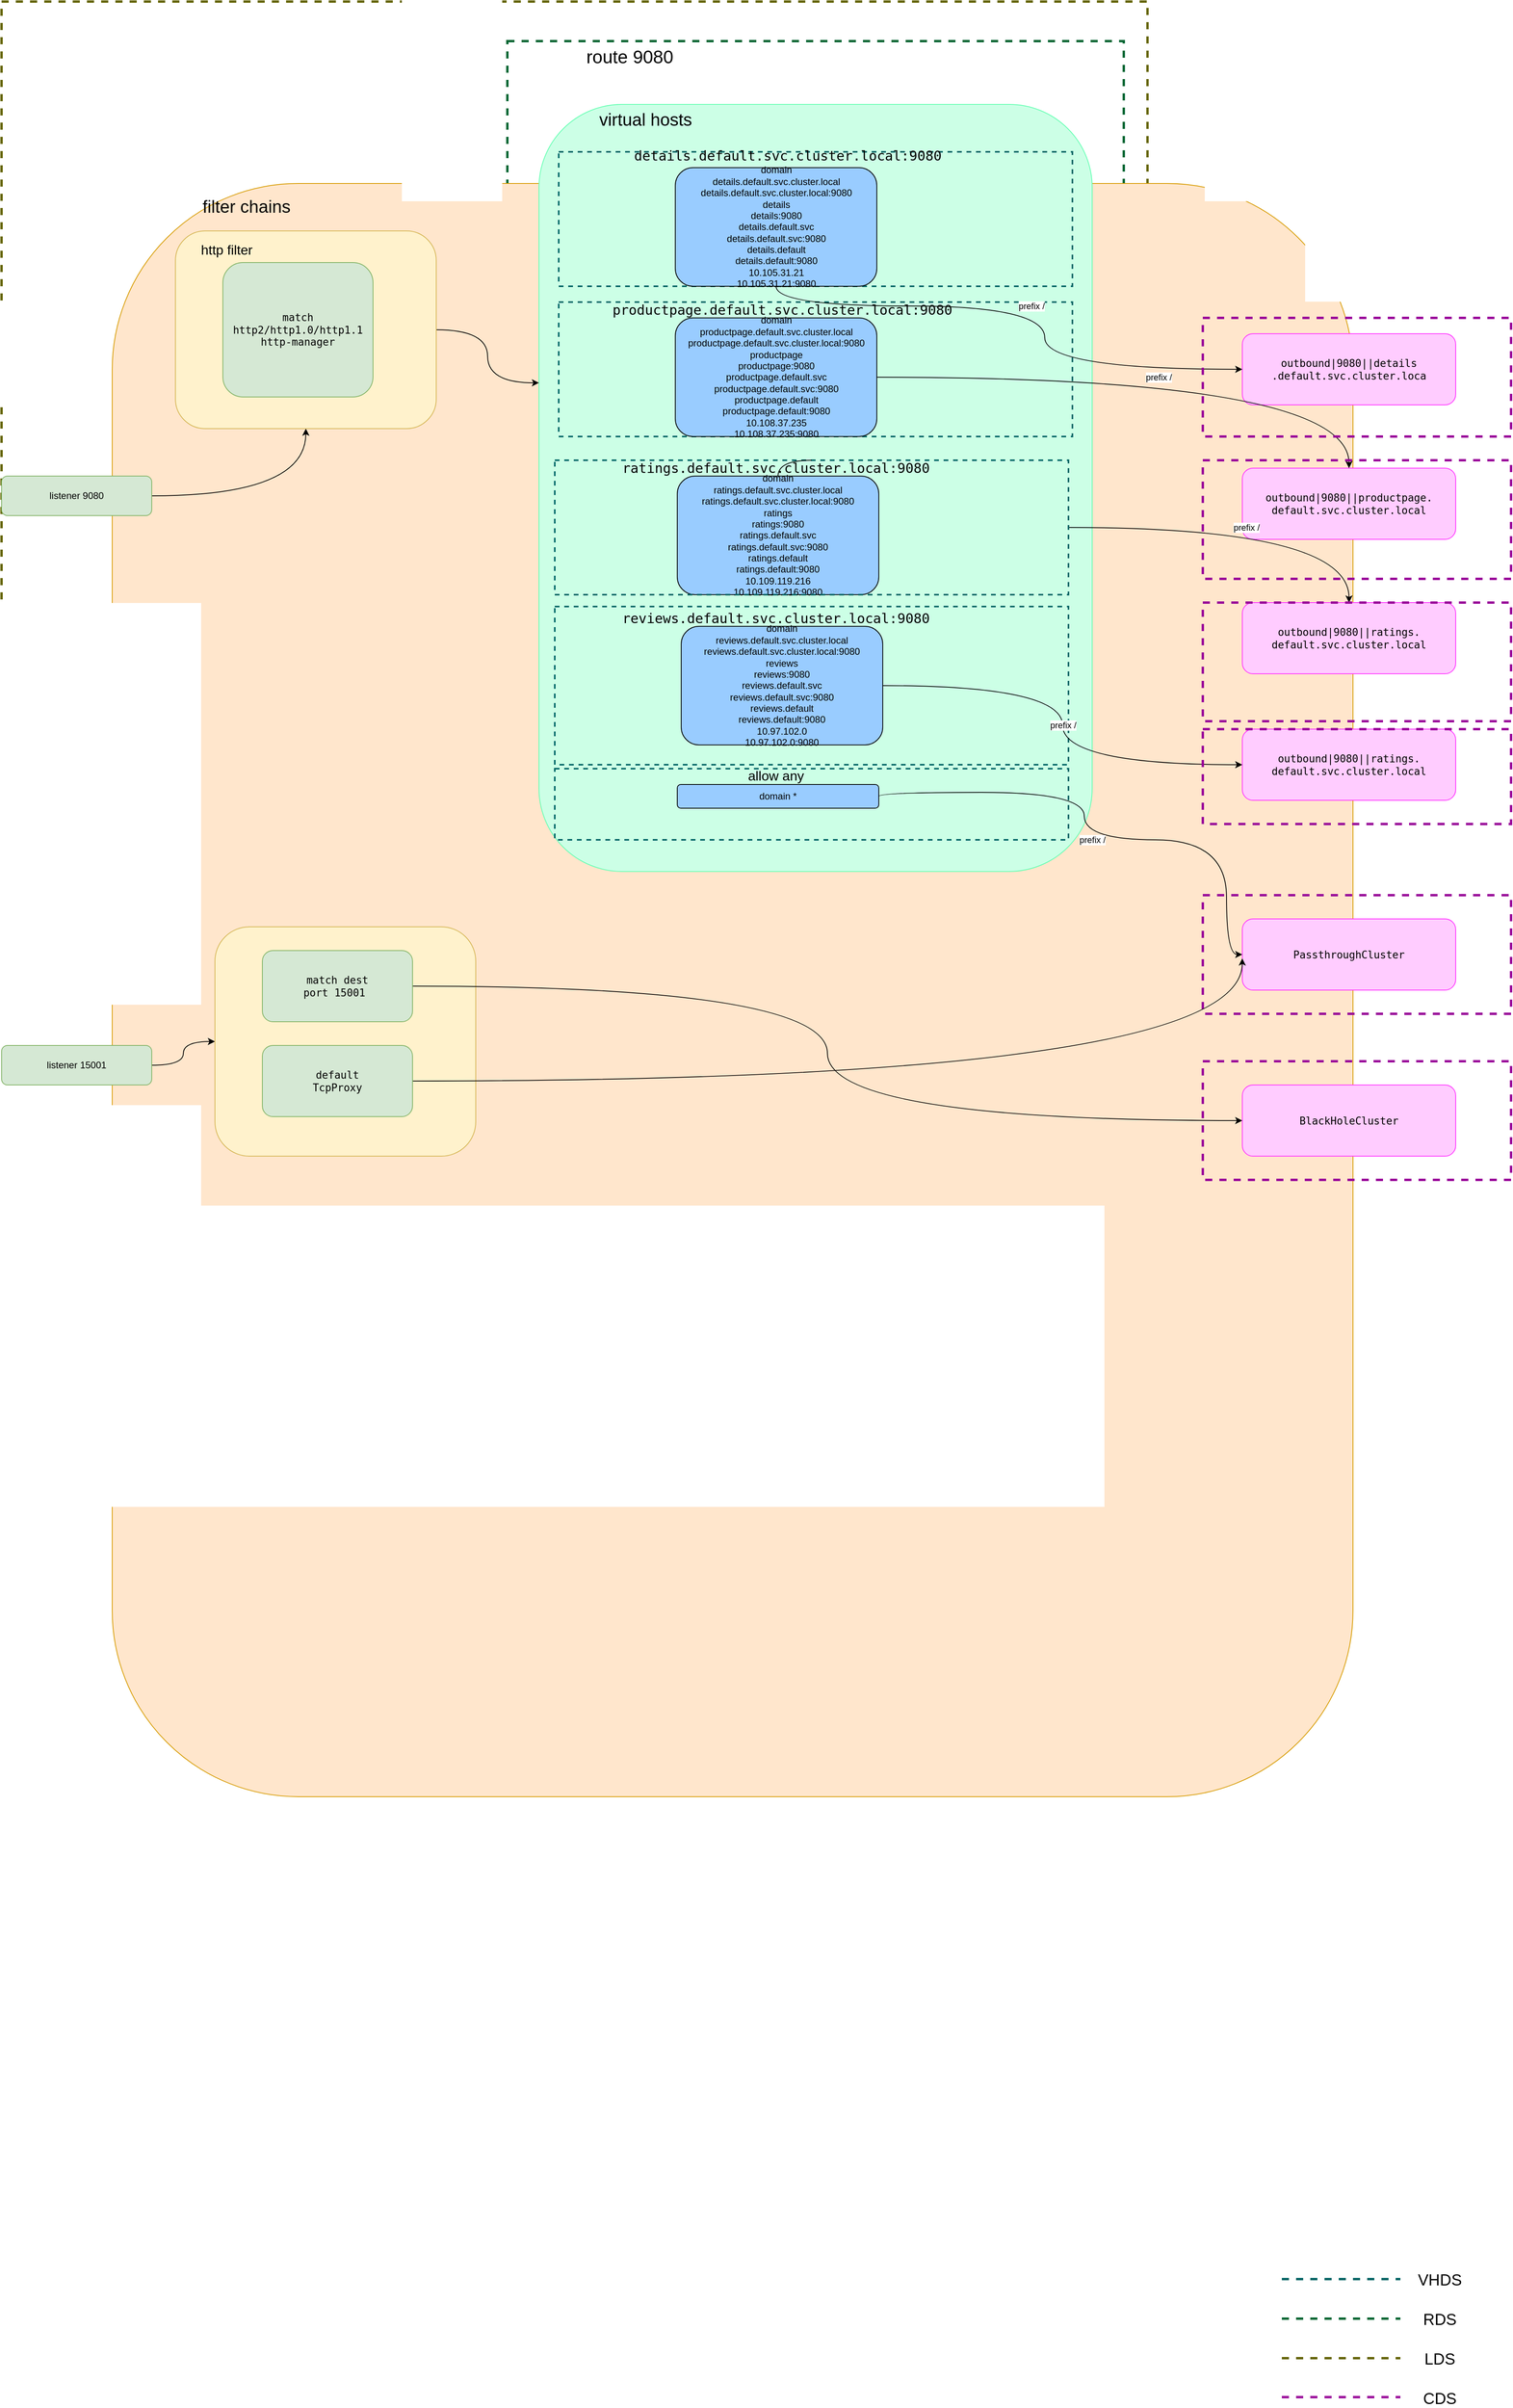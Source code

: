 <mxfile version="15.0.3" type="github">
  <diagram id="Fc24wovbdlsAbXFzseOG" name="第 1 页">
    <mxGraphModel dx="1580" dy="1000" grid="1" gridSize="10" guides="1" tooltips="1" connect="1" arrows="1" fold="1" page="1" pageScale="1" pageWidth="2339" pageHeight="3300" math="0" shadow="0">
      <root>
        <mxCell id="0" />
        <mxCell id="1" parent="0" />
        <mxCell id="VYAuoYHthQ6iFn3R_5oL-76" value="" style="rounded=0;whiteSpace=wrap;html=1;glass=0;dashed=1;sketch=0;strokeWidth=3;fillColor=none;gradientDirection=south;strokeColor=#006633;" vertex="1" parent="1">
          <mxGeometry x="940" y="130" width="780" height="1040" as="geometry" />
        </mxCell>
        <mxCell id="VYAuoYHthQ6iFn3R_5oL-79" value="" style="rounded=0;whiteSpace=wrap;html=1;glass=0;dashed=1;sketch=0;strokeWidth=3;fillColor=none;gradientDirection=south;strokeColor=#666600;" vertex="1" parent="1">
          <mxGeometry x="300" y="80" width="1450" height="1160" as="geometry" />
        </mxCell>
        <mxCell id="VYAuoYHthQ6iFn3R_5oL-59" value="" style="rounded=1;whiteSpace=wrap;html=1;glass=0;sketch=0;strokeColor=#6c8ebf;strokeWidth=1;gradientDirection=south;fillColor=#CCFFFF;" vertex="1" parent="1">
          <mxGeometry x="1040" y="260" width="600" height="870" as="geometry" />
        </mxCell>
        <mxCell id="VYAuoYHthQ6iFn3R_5oL-7" value="" style="rounded=1;whiteSpace=wrap;html=1;fillColor=#ffe6cc;strokeColor=#d79b00;" vertex="1" parent="1">
          <mxGeometry x="440" y="310" width="1570" height="2040" as="geometry" />
        </mxCell>
        <mxCell id="VYAuoYHthQ6iFn3R_5oL-61" value="" style="rounded=1;whiteSpace=wrap;html=1;glass=0;sketch=0;strokeWidth=1;gradientDirection=south;fillColor=#CCFFE6;strokeColor=#66FFB3;" vertex="1" parent="1">
          <mxGeometry x="980" y="210" width="700" height="970" as="geometry" />
        </mxCell>
        <mxCell id="VYAuoYHthQ6iFn3R_5oL-72" value="" style="rounded=0;whiteSpace=wrap;html=1;glass=0;sketch=0;strokeWidth=2;gradientDirection=south;fillColor=none;strokeColor=#006666;dashed=1;" vertex="1" parent="1">
          <mxGeometry x="1000" y="845" width="650" height="200" as="geometry" />
        </mxCell>
        <mxCell id="VYAuoYHthQ6iFn3R_5oL-71" value="" style="rounded=0;whiteSpace=wrap;html=1;glass=0;sketch=0;strokeWidth=2;gradientDirection=south;fillColor=none;strokeColor=#006666;dashed=1;" vertex="1" parent="1">
          <mxGeometry x="1005" y="460" width="650" height="170" as="geometry" />
        </mxCell>
        <mxCell id="VYAuoYHthQ6iFn3R_5oL-69" value="" style="rounded=0;whiteSpace=wrap;html=1;glass=0;sketch=0;strokeWidth=2;gradientDirection=south;fillColor=none;strokeColor=#006666;dashed=1;" vertex="1" parent="1">
          <mxGeometry x="1005" y="270" width="650" height="170" as="geometry" />
        </mxCell>
        <mxCell id="VYAuoYHthQ6iFn3R_5oL-68" value="" style="rounded=0;whiteSpace=wrap;html=1;glass=0;sketch=0;strokeWidth=2;gradientDirection=south;fillColor=none;strokeColor=#006666;dashed=1;" vertex="1" parent="1">
          <mxGeometry x="1000" y="1050" width="650" height="90" as="geometry" />
        </mxCell>
        <mxCell id="VYAuoYHthQ6iFn3R_5oL-64" style="edgeStyle=orthogonalEdgeStyle;curved=1;orthogonalLoop=1;jettySize=auto;html=1;" edge="1" parent="1" source="VYAuoYHthQ6iFn3R_5oL-8" target="VYAuoYHthQ6iFn3R_5oL-10">
          <mxGeometry relative="1" as="geometry" />
        </mxCell>
        <mxCell id="VYAuoYHthQ6iFn3R_5oL-8" value="listener 9080&lt;br&gt;" style="rounded=1;whiteSpace=wrap;html=1;fillColor=#d5e8d4;strokeColor=#82b366;" vertex="1" parent="1">
          <mxGeometry x="300" y="680" width="190" height="50" as="geometry" />
        </mxCell>
        <mxCell id="VYAuoYHthQ6iFn3R_5oL-65" style="edgeStyle=orthogonalEdgeStyle;curved=1;orthogonalLoop=1;jettySize=auto;html=1;entryX=0;entryY=0.363;entryDx=0;entryDy=0;entryPerimeter=0;" edge="1" parent="1" source="VYAuoYHthQ6iFn3R_5oL-10" target="VYAuoYHthQ6iFn3R_5oL-61">
          <mxGeometry relative="1" as="geometry" />
        </mxCell>
        <mxCell id="VYAuoYHthQ6iFn3R_5oL-10" value="" style="rounded=1;whiteSpace=wrap;html=1;fillColor=#fff2cc;strokeColor=#d6b656;align=left;" vertex="1" parent="1">
          <mxGeometry x="520" y="370" width="330" height="250" as="geometry" />
        </mxCell>
        <mxCell id="VYAuoYHthQ6iFn3R_5oL-11" value="&lt;span style=&quot;font-family: monospace ; font-size: 13px&quot;&gt;match http2/http1.0/http1.1&lt;br&gt;http-manager&lt;/span&gt;" style="rounded=1;whiteSpace=wrap;html=1;align=center;fillColor=#d5e8d4;strokeColor=#82b366;" vertex="1" parent="1">
          <mxGeometry x="580" y="410" width="190" height="170" as="geometry" />
        </mxCell>
        <mxCell id="VYAuoYHthQ6iFn3R_5oL-13" style="edgeStyle=orthogonalEdgeStyle;curved=1;orthogonalLoop=1;jettySize=auto;html=1;exitX=0.5;exitY=1;exitDx=0;exitDy=0;" edge="1" parent="1" source="VYAuoYHthQ6iFn3R_5oL-10" target="VYAuoYHthQ6iFn3R_5oL-10">
          <mxGeometry relative="1" as="geometry" />
        </mxCell>
        <mxCell id="VYAuoYHthQ6iFn3R_5oL-14" value="&lt;font style=&quot;font-size: 22px&quot;&gt;filter chains&lt;/font&gt;" style="text;html=1;strokeColor=none;fillColor=none;align=center;verticalAlign=middle;whiteSpace=wrap;rounded=0;" vertex="1" parent="1">
          <mxGeometry x="540" y="320" width="140" height="40" as="geometry" />
        </mxCell>
        <mxCell id="VYAuoYHthQ6iFn3R_5oL-15" value="&lt;font style=&quot;font-size: 17px&quot;&gt;http filter&lt;/font&gt;" style="text;html=1;strokeColor=none;fillColor=none;align=center;verticalAlign=middle;whiteSpace=wrap;rounded=0;" vertex="1" parent="1">
          <mxGeometry x="540" y="380" width="90" height="30" as="geometry" />
        </mxCell>
        <mxCell id="VYAuoYHthQ6iFn3R_5oL-36" value="prefix /" style="edgeStyle=orthogonalEdgeStyle;curved=1;orthogonalLoop=1;jettySize=auto;html=1;exitX=1;exitY=0.5;exitDx=0;exitDy=0;entryX=0;entryY=0.5;entryDx=0;entryDy=0;" edge="1" parent="1" source="VYAuoYHthQ6iFn3R_5oL-16" target="VYAuoYHthQ6iFn3R_5oL-17">
          <mxGeometry relative="1" as="geometry">
            <Array as="points">
              <mxPoint x="1410" y="1080" />
              <mxPoint x="1670" y="1080" />
              <mxPoint x="1670" y="1140" />
              <mxPoint x="1850" y="1140" />
            </Array>
          </mxGeometry>
        </mxCell>
        <mxCell id="VYAuoYHthQ6iFn3R_5oL-16" value="domain *" style="rounded=1;whiteSpace=wrap;html=1;fillColor=#99CCFF;" vertex="1" parent="1">
          <mxGeometry x="1155" y="1070" width="255" height="30" as="geometry" />
        </mxCell>
        <mxCell id="VYAuoYHthQ6iFn3R_5oL-17" value="&lt;span style=&quot;font-family: monospace ; font-size: 13px&quot;&gt;PassthroughCluster&lt;/span&gt;" style="rounded=1;whiteSpace=wrap;html=1;fillColor=#FFCCFF;strokeColor=#FF33FF;" vertex="1" parent="1">
          <mxGeometry x="1870" y="1240" width="270" height="90" as="geometry" />
        </mxCell>
        <mxCell id="VYAuoYHthQ6iFn3R_5oL-18" value="&lt;span style=&quot;font-family: monospace ; font-size: 13px&quot;&gt;outbound|9080||details&lt;br&gt;.default.svc.cluster.loca&lt;/span&gt;" style="rounded=1;whiteSpace=wrap;html=1;fillColor=#FFCCFF;strokeColor=#FF33FF;" vertex="1" parent="1">
          <mxGeometry x="1870" y="500" width="270" height="90" as="geometry" />
        </mxCell>
        <mxCell id="VYAuoYHthQ6iFn3R_5oL-19" value="&lt;span style=&quot;font-family: monospace ; font-size: 13px&quot;&gt;outbound|9080||productpage.&lt;br&gt;default.svc.cluster.local&lt;/span&gt;" style="rounded=1;whiteSpace=wrap;html=1;fillColor=#FFCCFF;strokeColor=#FF33FF;" vertex="1" parent="1">
          <mxGeometry x="1870" y="670" width="270" height="90" as="geometry" />
        </mxCell>
        <mxCell id="VYAuoYHthQ6iFn3R_5oL-20" value="&lt;span style=&quot;font-family: monospace ; font-size: 13px&quot;&gt;outbound|9080||ratings.&lt;br&gt;default.svc.cluster.local&lt;/span&gt;" style="rounded=1;whiteSpace=wrap;html=1;fillColor=#FFCCFF;strokeColor=#FF33FF;" vertex="1" parent="1">
          <mxGeometry x="1870" y="840" width="270" height="90" as="geometry" />
        </mxCell>
        <mxCell id="VYAuoYHthQ6iFn3R_5oL-21" value="&lt;span style=&quot;font-family: monospace ; font-size: 13px&quot;&gt;outbound|9080||ratings.&lt;br&gt;default.svc.cluster.local&lt;/span&gt;" style="rounded=1;whiteSpace=wrap;html=1;fillColor=#FFCCFF;strokeColor=#FF33FF;" vertex="1" parent="1">
          <mxGeometry x="1870" y="1000" width="270" height="90" as="geometry" />
        </mxCell>
        <mxCell id="VYAuoYHthQ6iFn3R_5oL-23" value="&lt;font style=&quot;font-size: 17px&quot;&gt;allow any&lt;/font&gt;" style="text;html=1;strokeColor=none;fillColor=none;align=center;verticalAlign=middle;whiteSpace=wrap;rounded=0;" vertex="1" parent="1">
          <mxGeometry x="1220" y="1050" width="120" height="20" as="geometry" />
        </mxCell>
        <mxCell id="VYAuoYHthQ6iFn3R_5oL-24" value="&lt;span style=&quot;font-family: monospace&quot;&gt;&lt;font style=&quot;font-size: 17px&quot;&gt;details.default.svc.cluster.local:9080&lt;/font&gt;&lt;/span&gt;" style="text;html=1;strokeColor=none;fillColor=none;align=center;verticalAlign=middle;whiteSpace=wrap;rounded=0;" vertex="1" parent="1">
          <mxGeometry x="1210" y="270" width="170" height="10" as="geometry" />
        </mxCell>
        <mxCell id="VYAuoYHthQ6iFn3R_5oL-37" value="prefix /" style="edgeStyle=orthogonalEdgeStyle;curved=1;orthogonalLoop=1;jettySize=auto;html=1;entryX=0;entryY=0.5;entryDx=0;entryDy=0;" edge="1" parent="1" source="VYAuoYHthQ6iFn3R_5oL-26" target="VYAuoYHthQ6iFn3R_5oL-18">
          <mxGeometry relative="1" as="geometry">
            <Array as="points">
              <mxPoint x="1620" y="465" />
              <mxPoint x="1620" y="545" />
            </Array>
          </mxGeometry>
        </mxCell>
        <mxCell id="VYAuoYHthQ6iFn3R_5oL-26" value="&lt;span&gt;domain&lt;/span&gt;&lt;br&gt;&lt;span&gt;details.default.svc.cluster.local&lt;/span&gt;&lt;br&gt;&lt;span&gt;details.default.svc.cluster.local:9080&lt;/span&gt;&lt;br&gt;&lt;span&gt;details&lt;/span&gt;&lt;br&gt;&lt;span&gt;details:9080&lt;/span&gt;&lt;br&gt;&lt;span&gt;details.default.svc&lt;/span&gt;&lt;br&gt;&lt;span&gt;details.default.svc:9080&lt;/span&gt;&lt;br&gt;&lt;span&gt;details.default&lt;/span&gt;&lt;br&gt;&lt;span&gt;details.default:9080&lt;/span&gt;&lt;br&gt;&lt;span&gt;10.105.31.21&lt;/span&gt;&lt;br&gt;&lt;span&gt;10.105.31.21:9080&lt;/span&gt;" style="rounded=1;whiteSpace=wrap;html=1;align=center;fillColor=#99CCFF;" vertex="1" parent="1">
          <mxGeometry x="1152.5" y="290" width="255" height="150" as="geometry" />
        </mxCell>
        <mxCell id="VYAuoYHthQ6iFn3R_5oL-38" value="prefix /" style="edgeStyle=orthogonalEdgeStyle;curved=1;orthogonalLoop=1;jettySize=auto;html=1;" edge="1" parent="1" source="VYAuoYHthQ6iFn3R_5oL-27" target="VYAuoYHthQ6iFn3R_5oL-19">
          <mxGeometry relative="1" as="geometry" />
        </mxCell>
        <mxCell id="VYAuoYHthQ6iFn3R_5oL-27" value="&lt;span&gt;domain&lt;/span&gt;&lt;br&gt;&lt;span&gt;productpage.default.svc.cluster.local&lt;/span&gt;&lt;br&gt;&lt;span&gt;productpage.default.svc.cluster.local:9080&lt;/span&gt;&lt;br&gt;&lt;span&gt;productpage&lt;/span&gt;&lt;br&gt;&lt;span&gt;productpage:9080&lt;/span&gt;&lt;br&gt;&lt;span&gt;productpage.default.svc&lt;/span&gt;&lt;br&gt;&lt;span&gt;productpage.default.svc:9080&lt;/span&gt;&lt;br&gt;&lt;span&gt;productpage.default&lt;/span&gt;&lt;br&gt;&lt;span&gt;productpage.default:9080&lt;/span&gt;&lt;br&gt;&lt;span&gt;10.108.37.235&lt;/span&gt;&lt;br&gt;&lt;span&gt;10.108.37.235:9080&lt;/span&gt;" style="rounded=1;whiteSpace=wrap;html=1;align=center;fillColor=#99CCFF;" vertex="1" parent="1">
          <mxGeometry x="1152.5" y="480" width="255" height="150" as="geometry" />
        </mxCell>
        <mxCell id="VYAuoYHthQ6iFn3R_5oL-28" value="&lt;span style=&quot;font-family: monospace&quot;&gt;&lt;font style=&quot;font-size: 17px&quot;&gt;productpage.default.svc.cluster.local:9080&lt;/font&gt;&lt;/span&gt;" style="text;html=1;strokeColor=none;fillColor=none;align=center;verticalAlign=middle;whiteSpace=wrap;rounded=0;" vertex="1" parent="1">
          <mxGeometry x="1152.5" y="460" width="270" height="20" as="geometry" />
        </mxCell>
        <mxCell id="VYAuoYHthQ6iFn3R_5oL-40" value="prefix /" style="edgeStyle=orthogonalEdgeStyle;curved=1;orthogonalLoop=1;jettySize=auto;html=1;startArrow=none;" edge="1" parent="1" source="VYAuoYHthQ6iFn3R_5oL-70" target="VYAuoYHthQ6iFn3R_5oL-20">
          <mxGeometry relative="1" as="geometry" />
        </mxCell>
        <mxCell id="VYAuoYHthQ6iFn3R_5oL-29" value="&lt;span&gt;domain&lt;/span&gt;&lt;br&gt;&lt;span&gt;ratings.default.svc.cluster.local&lt;/span&gt;&lt;br&gt;&lt;span&gt;ratings.default.svc.cluster.local:9080&lt;/span&gt;&lt;br&gt;&lt;span&gt;ratings&lt;/span&gt;&lt;br&gt;&lt;span&gt;ratings:9080&lt;/span&gt;&lt;br&gt;&lt;span&gt;ratings.default.svc&lt;/span&gt;&lt;br&gt;&lt;span&gt;ratings.default.svc:9080&lt;/span&gt;&lt;br&gt;&lt;span&gt;ratings.default&lt;/span&gt;&lt;br&gt;&lt;span&gt;ratings.default:9080&lt;/span&gt;&lt;br&gt;&lt;span&gt;10.109.119.216&lt;/span&gt;&lt;br&gt;&lt;span&gt;10.109.119.216:9080&lt;/span&gt;" style="rounded=1;whiteSpace=wrap;html=1;align=center;fillColor=#99CCFF;" vertex="1" parent="1">
          <mxGeometry x="1155" y="680" width="255" height="150" as="geometry" />
        </mxCell>
        <mxCell id="VYAuoYHthQ6iFn3R_5oL-30" value="&lt;span style=&quot;font-family: monospace&quot;&gt;&lt;font style=&quot;font-size: 17px&quot;&gt;ratings.default.svc.cluster.local:9080&lt;/font&gt;&lt;/span&gt;" style="text;html=1;strokeColor=none;fillColor=none;align=center;verticalAlign=middle;whiteSpace=wrap;rounded=0;" vertex="1" parent="1">
          <mxGeometry x="1145" y="660" width="270" height="20" as="geometry" />
        </mxCell>
        <mxCell id="VYAuoYHthQ6iFn3R_5oL-41" value="prefix /" style="edgeStyle=orthogonalEdgeStyle;curved=1;orthogonalLoop=1;jettySize=auto;html=1;" edge="1" parent="1" source="VYAuoYHthQ6iFn3R_5oL-31" target="VYAuoYHthQ6iFn3R_5oL-21">
          <mxGeometry relative="1" as="geometry" />
        </mxCell>
        <mxCell id="VYAuoYHthQ6iFn3R_5oL-31" value="&lt;span&gt;domain&lt;/span&gt;&lt;br&gt;&lt;span&gt;reviews.default.svc.cluster.local&lt;/span&gt;&lt;br&gt;&lt;span&gt;reviews.default.svc.cluster.local:9080&lt;/span&gt;&lt;br&gt;&lt;span&gt;reviews&lt;/span&gt;&lt;br&gt;&lt;span&gt;reviews:9080&lt;/span&gt;&lt;br&gt;&lt;span&gt;reviews.default.svc&lt;/span&gt;&lt;br&gt;&lt;span&gt;reviews.default.svc:9080&lt;/span&gt;&lt;br&gt;&lt;span&gt;reviews.default&lt;/span&gt;&lt;br&gt;&lt;span&gt;reviews.default:9080&lt;/span&gt;&lt;br&gt;&lt;span&gt;10.97.102.0&lt;/span&gt;&lt;br&gt;&lt;span&gt;10.97.102.0:9080&lt;/span&gt;" style="rounded=1;whiteSpace=wrap;html=1;align=center;fillColor=#99CCFF;" vertex="1" parent="1">
          <mxGeometry x="1160" y="870" width="255" height="150" as="geometry" />
        </mxCell>
        <mxCell id="VYAuoYHthQ6iFn3R_5oL-32" value="&lt;span style=&quot;font-family: monospace&quot;&gt;&lt;font style=&quot;font-size: 17px&quot;&gt;reviews.default.svc.cluster.local:9080&lt;/font&gt;&lt;/span&gt;" style="text;html=1;strokeColor=none;fillColor=none;align=center;verticalAlign=middle;whiteSpace=wrap;rounded=0;" vertex="1" parent="1">
          <mxGeometry x="1145" y="850" width="270" height="20" as="geometry" />
        </mxCell>
        <mxCell id="VYAuoYHthQ6iFn3R_5oL-60" value="&lt;font style=&quot;font-size: 22px&quot;&gt;virtual hosts&lt;/font&gt;" style="text;html=1;strokeColor=none;fillColor=none;align=center;verticalAlign=middle;whiteSpace=wrap;rounded=0;glass=0;sketch=0;" vertex="1" parent="1">
          <mxGeometry x="1040" y="220" width="150" height="20" as="geometry" />
        </mxCell>
        <mxCell id="VYAuoYHthQ6iFn3R_5oL-62" value="&lt;font style=&quot;font-size: 23px&quot;&gt;route 9080&lt;/font&gt;" style="text;html=1;strokeColor=none;fillColor=none;align=center;verticalAlign=middle;whiteSpace=wrap;rounded=0;glass=0;sketch=0;" vertex="1" parent="1">
          <mxGeometry x="1000" y="140" width="190" height="20" as="geometry" />
        </mxCell>
        <mxCell id="VYAuoYHthQ6iFn3R_5oL-73" value="" style="endArrow=none;dashed=1;html=1;strokeWidth=3;strokeColor=#006666;" edge="1" parent="1">
          <mxGeometry width="50" height="50" relative="1" as="geometry">
            <mxPoint x="1920" y="2960" as="sourcePoint" />
            <mxPoint x="2070" y="2960" as="targetPoint" />
          </mxGeometry>
        </mxCell>
        <mxCell id="VYAuoYHthQ6iFn3R_5oL-74" value="&lt;font style=&quot;font-size: 20px&quot;&gt;VHDS&lt;/font&gt;" style="text;html=1;strokeColor=none;fillColor=none;align=center;verticalAlign=middle;whiteSpace=wrap;rounded=0;glass=0;dashed=1;sketch=0;" vertex="1" parent="1">
          <mxGeometry x="2100" y="2950" width="40" height="20" as="geometry" />
        </mxCell>
        <mxCell id="VYAuoYHthQ6iFn3R_5oL-77" value="" style="endArrow=none;dashed=1;html=1;strokeWidth=3;strokeColor=#006633;" edge="1" parent="1">
          <mxGeometry width="50" height="50" relative="1" as="geometry">
            <mxPoint x="1920" y="3010" as="sourcePoint" />
            <mxPoint x="2070" y="3010" as="targetPoint" />
          </mxGeometry>
        </mxCell>
        <mxCell id="VYAuoYHthQ6iFn3R_5oL-78" value="&lt;font style=&quot;font-size: 20px&quot;&gt;RDS&lt;/font&gt;" style="text;html=1;strokeColor=none;fillColor=none;align=center;verticalAlign=middle;whiteSpace=wrap;rounded=0;glass=0;dashed=1;sketch=0;" vertex="1" parent="1">
          <mxGeometry x="2100" y="3000" width="40" height="20" as="geometry" />
        </mxCell>
        <mxCell id="VYAuoYHthQ6iFn3R_5oL-80" value="" style="endArrow=none;dashed=1;html=1;strokeWidth=3;strokeColor=#666600;" edge="1" parent="1">
          <mxGeometry width="50" height="50" relative="1" as="geometry">
            <mxPoint x="1920" y="3060" as="sourcePoint" />
            <mxPoint x="2070" y="3060" as="targetPoint" />
          </mxGeometry>
        </mxCell>
        <mxCell id="VYAuoYHthQ6iFn3R_5oL-81" value="&lt;font style=&quot;font-size: 20px&quot;&gt;LDS&lt;/font&gt;" style="text;html=1;strokeColor=none;fillColor=none;align=center;verticalAlign=middle;whiteSpace=wrap;rounded=0;glass=0;dashed=1;sketch=0;" vertex="1" parent="1">
          <mxGeometry x="2100" y="3050" width="40" height="20" as="geometry" />
        </mxCell>
        <mxCell id="VYAuoYHthQ6iFn3R_5oL-83" value="" style="rounded=0;whiteSpace=wrap;html=1;glass=0;dashed=1;sketch=0;strokeWidth=3;gradientDirection=south;fillColor=none;strokeColor=#990099;" vertex="1" parent="1">
          <mxGeometry x="1820" y="480" width="390" height="150" as="geometry" />
        </mxCell>
        <mxCell id="VYAuoYHthQ6iFn3R_5oL-84" value="" style="rounded=0;whiteSpace=wrap;html=1;glass=0;dashed=1;sketch=0;strokeWidth=3;gradientDirection=south;fillColor=none;strokeColor=#990099;" vertex="1" parent="1">
          <mxGeometry x="1820" y="660" width="390" height="150" as="geometry" />
        </mxCell>
        <mxCell id="VYAuoYHthQ6iFn3R_5oL-85" value="" style="rounded=0;whiteSpace=wrap;html=1;glass=0;dashed=1;sketch=0;strokeWidth=3;gradientDirection=south;fillColor=none;strokeColor=#990099;" vertex="1" parent="1">
          <mxGeometry x="1820" y="840" width="390" height="150" as="geometry" />
        </mxCell>
        <mxCell id="VYAuoYHthQ6iFn3R_5oL-86" value="" style="rounded=0;whiteSpace=wrap;html=1;glass=0;dashed=1;sketch=0;strokeWidth=3;gradientDirection=south;fillColor=none;strokeColor=#990099;" vertex="1" parent="1">
          <mxGeometry x="1820" y="1000" width="390" height="120" as="geometry" />
        </mxCell>
        <mxCell id="VYAuoYHthQ6iFn3R_5oL-87" value="" style="endArrow=none;dashed=1;html=1;strokeWidth=3;strokeColor=#990099;" edge="1" parent="1">
          <mxGeometry width="50" height="50" relative="1" as="geometry">
            <mxPoint x="1920" y="3109.29" as="sourcePoint" />
            <mxPoint x="2070.0" y="3109.29" as="targetPoint" />
          </mxGeometry>
        </mxCell>
        <mxCell id="VYAuoYHthQ6iFn3R_5oL-88" value="&lt;font style=&quot;font-size: 20px&quot;&gt;CDS&lt;/font&gt;" style="text;html=1;strokeColor=none;fillColor=none;align=center;verticalAlign=middle;whiteSpace=wrap;rounded=0;glass=0;dashed=1;sketch=0;" vertex="1" parent="1">
          <mxGeometry x="2100" y="3100" width="40" height="20" as="geometry" />
        </mxCell>
        <mxCell id="VYAuoYHthQ6iFn3R_5oL-102" style="edgeStyle=orthogonalEdgeStyle;curved=1;orthogonalLoop=1;jettySize=auto;html=1;strokeColor=#000000;strokeWidth=1;" edge="1" parent="1" source="VYAuoYHthQ6iFn3R_5oL-90" target="VYAuoYHthQ6iFn3R_5oL-93">
          <mxGeometry relative="1" as="geometry" />
        </mxCell>
        <mxCell id="VYAuoYHthQ6iFn3R_5oL-90" value="listener 15001" style="rounded=1;whiteSpace=wrap;html=1;fillColor=#d5e8d4;strokeColor=#82b366;" vertex="1" parent="1">
          <mxGeometry x="300" y="1400" width="190" height="50" as="geometry" />
        </mxCell>
        <mxCell id="VYAuoYHthQ6iFn3R_5oL-70" value="" style="rounded=0;whiteSpace=wrap;html=1;glass=0;sketch=0;strokeWidth=2;gradientDirection=south;fillColor=none;strokeColor=#006666;dashed=1;" vertex="1" parent="1">
          <mxGeometry x="1000" y="660" width="650" height="170" as="geometry" />
        </mxCell>
        <mxCell id="VYAuoYHthQ6iFn3R_5oL-92" value="" style="edgeStyle=orthogonalEdgeStyle;curved=1;orthogonalLoop=1;jettySize=auto;html=1;endArrow=none;" edge="1" parent="1" source="VYAuoYHthQ6iFn3R_5oL-29" target="VYAuoYHthQ6iFn3R_5oL-70">
          <mxGeometry relative="1" as="geometry">
            <mxPoint x="1410" y="755.0" as="sourcePoint" />
            <mxPoint x="2005.0" y="840.0" as="targetPoint" />
          </mxGeometry>
        </mxCell>
        <mxCell id="VYAuoYHthQ6iFn3R_5oL-82" value="" style="rounded=0;whiteSpace=wrap;html=1;glass=0;dashed=1;sketch=0;strokeWidth=3;gradientDirection=south;fillColor=none;strokeColor=#990099;" vertex="1" parent="1">
          <mxGeometry x="1820" y="1210" width="390" height="150" as="geometry" />
        </mxCell>
        <mxCell id="VYAuoYHthQ6iFn3R_5oL-93" value="" style="rounded=1;whiteSpace=wrap;html=1;fillColor=#fff2cc;strokeColor=#d6b656;align=left;" vertex="1" parent="1">
          <mxGeometry x="570" y="1250" width="330" height="290" as="geometry" />
        </mxCell>
        <mxCell id="VYAuoYHthQ6iFn3R_5oL-101" style="edgeStyle=orthogonalEdgeStyle;curved=1;orthogonalLoop=1;jettySize=auto;html=1;entryX=0;entryY=0.5;entryDx=0;entryDy=0;strokeColor=#000000;strokeWidth=1;" edge="1" parent="1" source="VYAuoYHthQ6iFn3R_5oL-94" target="VYAuoYHthQ6iFn3R_5oL-96">
          <mxGeometry relative="1" as="geometry" />
        </mxCell>
        <mxCell id="VYAuoYHthQ6iFn3R_5oL-94" value="&lt;span style=&quot;font-family: monospace ; font-size: 13px&quot;&gt;match dest &lt;br&gt;port 15001&amp;nbsp;&lt;/span&gt;" style="rounded=1;whiteSpace=wrap;html=1;align=center;fillColor=#d5e8d4;strokeColor=#82b366;" vertex="1" parent="1">
          <mxGeometry x="630" y="1280" width="190" height="90" as="geometry" />
        </mxCell>
        <mxCell id="VYAuoYHthQ6iFn3R_5oL-99" style="edgeStyle=orthogonalEdgeStyle;curved=1;orthogonalLoop=1;jettySize=auto;html=1;entryX=0.128;entryY=0.533;entryDx=0;entryDy=0;entryPerimeter=0;strokeWidth=1;" edge="1" parent="1" source="VYAuoYHthQ6iFn3R_5oL-95" target="VYAuoYHthQ6iFn3R_5oL-82">
          <mxGeometry relative="1" as="geometry" />
        </mxCell>
        <mxCell id="VYAuoYHthQ6iFn3R_5oL-95" value="&lt;font face=&quot;monospace&quot;&gt;&lt;span style=&quot;font-size: 13px&quot;&gt;default&lt;br&gt;&lt;/span&gt;&lt;/font&gt;&lt;span style=&quot;font-family: monospace ; font-size: 13px&quot;&gt;TcpProxy&lt;/span&gt;&lt;font face=&quot;monospace&quot;&gt;&lt;span style=&quot;font-size: 13px&quot;&gt;&lt;br&gt;&lt;/span&gt;&lt;/font&gt;" style="rounded=1;whiteSpace=wrap;html=1;align=center;fillColor=#d5e8d4;strokeColor=#82b366;" vertex="1" parent="1">
          <mxGeometry x="630" y="1400" width="190" height="90" as="geometry" />
        </mxCell>
        <mxCell id="VYAuoYHthQ6iFn3R_5oL-96" value="&lt;span style=&quot;font-family: monospace ; font-size: 13px&quot;&gt;BlackHoleCluster&lt;/span&gt;" style="rounded=1;whiteSpace=wrap;html=1;fillColor=#FFCCFF;strokeColor=#FF33FF;" vertex="1" parent="1">
          <mxGeometry x="1870" y="1450" width="270" height="90" as="geometry" />
        </mxCell>
        <mxCell id="VYAuoYHthQ6iFn3R_5oL-97" value="" style="rounded=0;whiteSpace=wrap;html=1;glass=0;dashed=1;sketch=0;strokeWidth=3;gradientDirection=south;fillColor=none;strokeColor=#990099;" vertex="1" parent="1">
          <mxGeometry x="1820" y="1420" width="390" height="150" as="geometry" />
        </mxCell>
      </root>
    </mxGraphModel>
  </diagram>
</mxfile>
